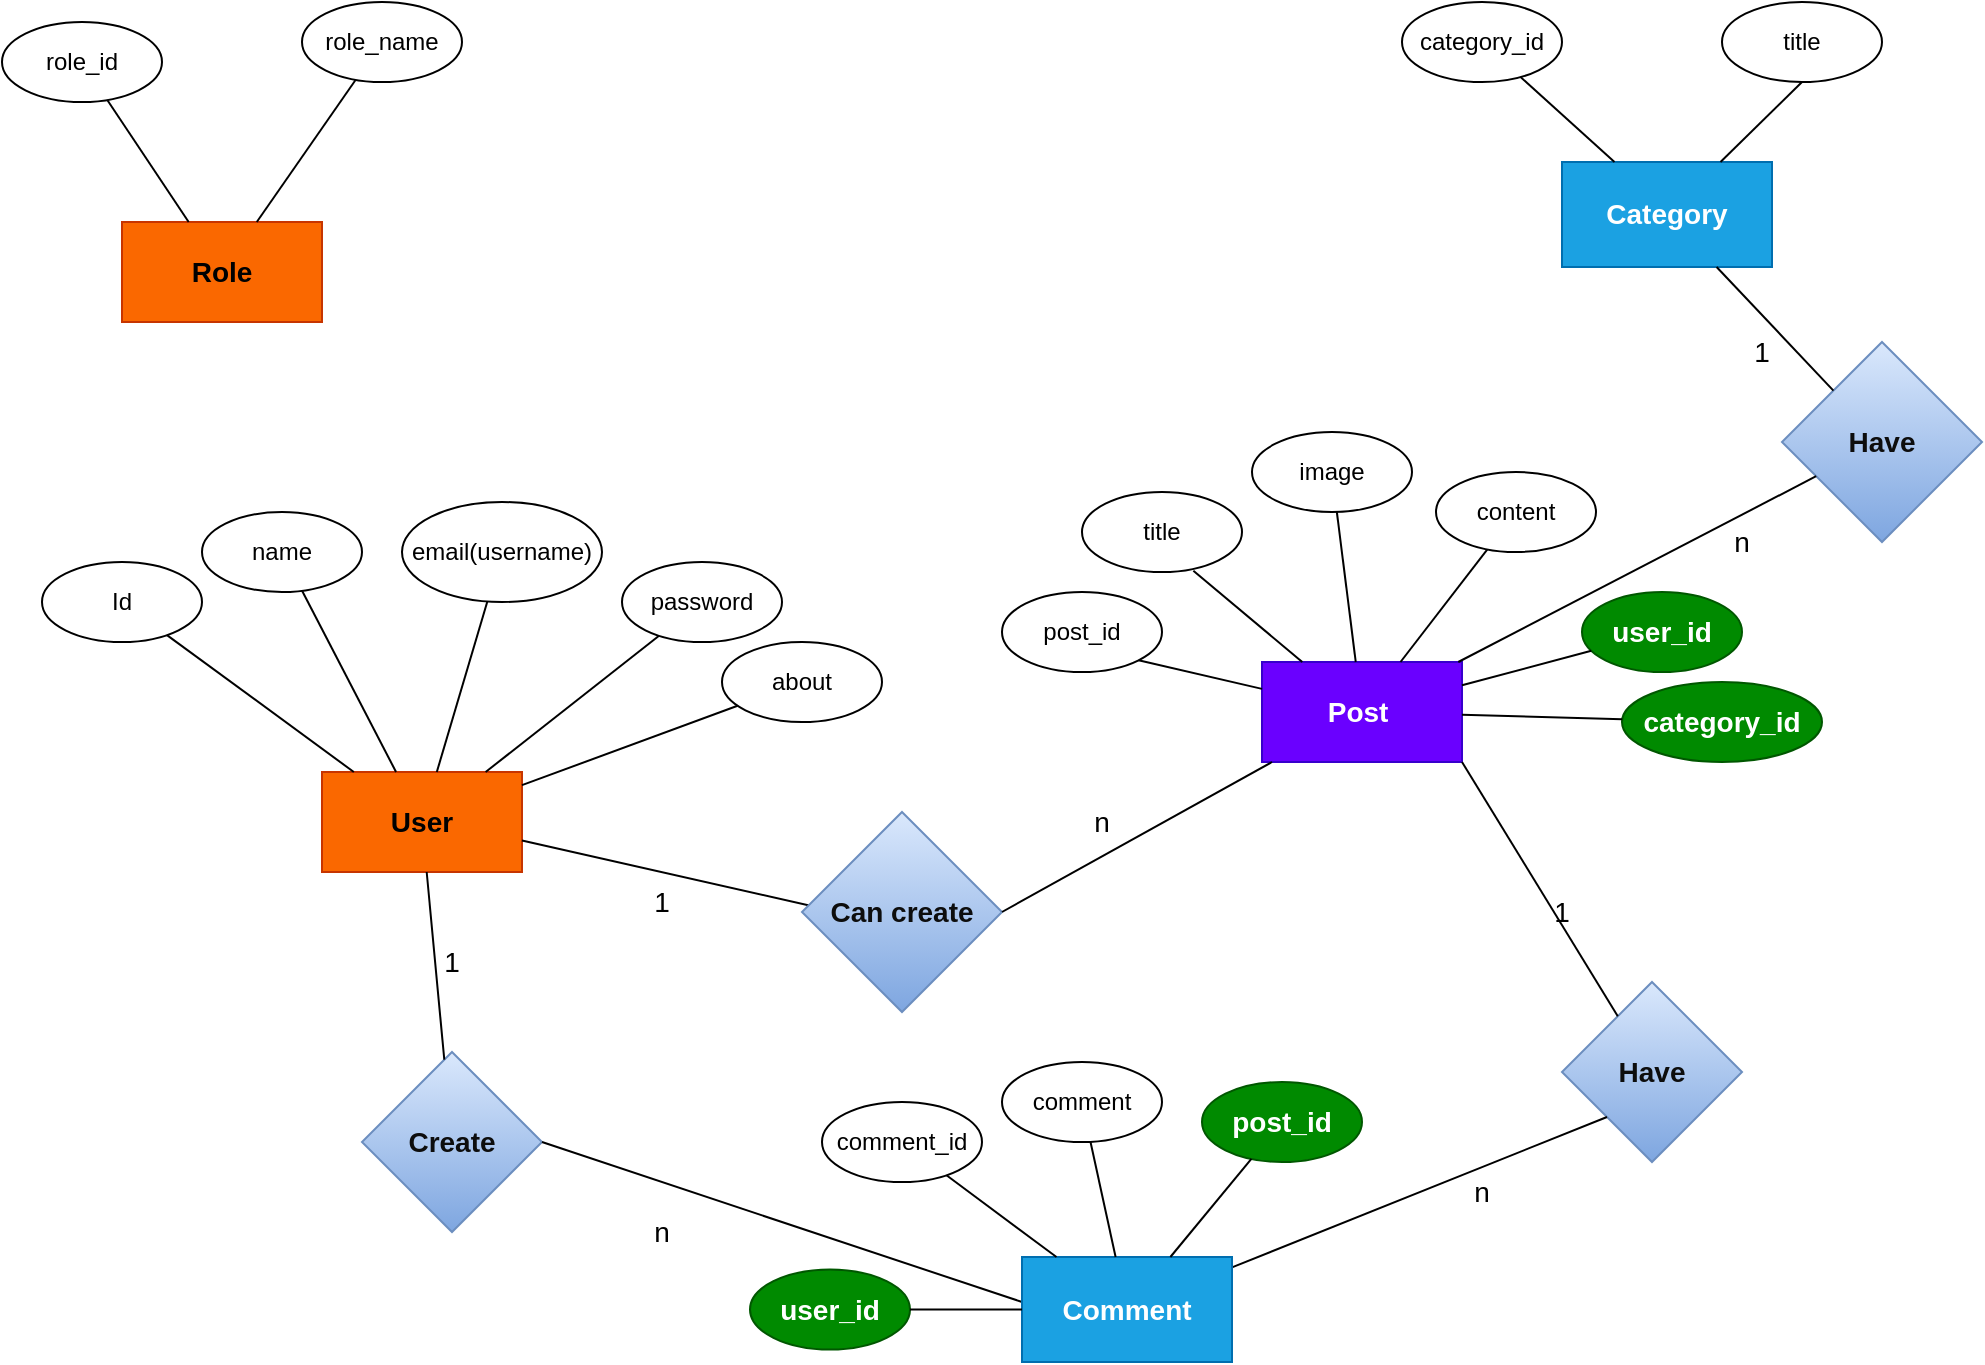 <mxfile version="24.6.1" type="github">
  <diagram name="Страница-1" id="DRMGlOuHPdDqc-WepTBW">
    <mxGraphModel dx="1050" dy="522" grid="1" gridSize="10" guides="1" tooltips="1" connect="1" arrows="1" fold="1" page="1" pageScale="1" pageWidth="827" pageHeight="1169" math="0" shadow="0">
      <root>
        <mxCell id="0" />
        <mxCell id="1" parent="0" />
        <mxCell id="rcdka4dT73BmLoimHbHu-11" value="&lt;font color=&quot;#0d0d0d&quot;&gt;&lt;span style=&quot;font-size: 14px;&quot;&gt;&lt;b&gt;Create&lt;/b&gt;&lt;/span&gt;&lt;/font&gt;" style="rhombus;whiteSpace=wrap;html=1;fillColor=#dae8fc;strokeColor=#6c8ebf;gradientColor=#7ea6e0;" vertex="1" parent="1">
          <mxGeometry x="230" y="685" width="90" height="90" as="geometry" />
        </mxCell>
        <mxCell id="rcdka4dT73BmLoimHbHu-12" value="" style="group" vertex="1" connectable="0" parent="1">
          <mxGeometry x="550" y="375" width="410" height="180" as="geometry" />
        </mxCell>
        <mxCell id="rcdka4dT73BmLoimHbHu-13" value="&lt;font style=&quot;font-size: 14px;&quot;&gt;&lt;b&gt;Post&amp;nbsp;&lt;/b&gt;&lt;/font&gt;" style="rounded=0;whiteSpace=wrap;html=1;fillColor=#6a00ff;strokeColor=#3700CC;fontColor=#ffffff;" vertex="1" parent="rcdka4dT73BmLoimHbHu-12">
          <mxGeometry x="130" y="115" width="100" height="50" as="geometry" />
        </mxCell>
        <mxCell id="rcdka4dT73BmLoimHbHu-14" value="post_id" style="ellipse;whiteSpace=wrap;html=1;" vertex="1" parent="rcdka4dT73BmLoimHbHu-12">
          <mxGeometry y="80" width="80" height="40" as="geometry" />
        </mxCell>
        <mxCell id="rcdka4dT73BmLoimHbHu-15" value="image" style="ellipse;whiteSpace=wrap;html=1;" vertex="1" parent="rcdka4dT73BmLoimHbHu-12">
          <mxGeometry x="125" width="80" height="40" as="geometry" />
        </mxCell>
        <mxCell id="rcdka4dT73BmLoimHbHu-16" value="title" style="ellipse;whiteSpace=wrap;html=1;" vertex="1" parent="rcdka4dT73BmLoimHbHu-12">
          <mxGeometry x="40" y="30" width="80" height="40" as="geometry" />
        </mxCell>
        <mxCell id="rcdka4dT73BmLoimHbHu-17" value="content" style="ellipse;whiteSpace=wrap;html=1;" vertex="1" parent="rcdka4dT73BmLoimHbHu-12">
          <mxGeometry x="217" y="20" width="80" height="40" as="geometry" />
        </mxCell>
        <mxCell id="rcdka4dT73BmLoimHbHu-18" value="&lt;b&gt;&lt;font style=&quot;font-size: 14px;&quot;&gt;user_id&lt;/font&gt;&lt;/b&gt;" style="ellipse;whiteSpace=wrap;html=1;fillColor=#008a00;strokeColor=#005700;fontColor=#ffffff;" vertex="1" parent="rcdka4dT73BmLoimHbHu-12">
          <mxGeometry x="290" y="80" width="80" height="40" as="geometry" />
        </mxCell>
        <mxCell id="rcdka4dT73BmLoimHbHu-19" value="" style="endArrow=none;html=1;rounded=0;entryX=1;entryY=1;entryDx=0;entryDy=0;" edge="1" parent="rcdka4dT73BmLoimHbHu-12" source="rcdka4dT73BmLoimHbHu-13" target="rcdka4dT73BmLoimHbHu-14">
          <mxGeometry width="50" height="50" relative="1" as="geometry">
            <mxPoint x="170" y="210" as="sourcePoint" />
            <mxPoint x="220" y="160" as="targetPoint" />
          </mxGeometry>
        </mxCell>
        <mxCell id="rcdka4dT73BmLoimHbHu-20" value="" style="endArrow=none;html=1;rounded=0;exitX=0.696;exitY=0.985;exitDx=0;exitDy=0;exitPerimeter=0;" edge="1" parent="rcdka4dT73BmLoimHbHu-12" source="rcdka4dT73BmLoimHbHu-16" target="rcdka4dT73BmLoimHbHu-13">
          <mxGeometry width="50" height="50" relative="1" as="geometry">
            <mxPoint x="170" y="210" as="sourcePoint" />
            <mxPoint x="220" y="160" as="targetPoint" />
          </mxGeometry>
        </mxCell>
        <mxCell id="rcdka4dT73BmLoimHbHu-21" value="" style="endArrow=none;html=1;rounded=0;" edge="1" parent="rcdka4dT73BmLoimHbHu-12" source="rcdka4dT73BmLoimHbHu-15" target="rcdka4dT73BmLoimHbHu-13">
          <mxGeometry width="50" height="50" relative="1" as="geometry">
            <mxPoint x="106" y="79" as="sourcePoint" />
            <mxPoint x="160" y="210" as="targetPoint" />
          </mxGeometry>
        </mxCell>
        <mxCell id="rcdka4dT73BmLoimHbHu-22" value="" style="endArrow=none;html=1;rounded=0;" edge="1" parent="rcdka4dT73BmLoimHbHu-12" source="rcdka4dT73BmLoimHbHu-17" target="rcdka4dT73BmLoimHbHu-13">
          <mxGeometry width="50" height="50" relative="1" as="geometry">
            <mxPoint x="179" y="50" as="sourcePoint" />
            <mxPoint x="210" y="230" as="targetPoint" />
          </mxGeometry>
        </mxCell>
        <mxCell id="rcdka4dT73BmLoimHbHu-23" value="" style="endArrow=none;html=1;rounded=0;" edge="1" parent="rcdka4dT73BmLoimHbHu-12" source="rcdka4dT73BmLoimHbHu-18" target="rcdka4dT73BmLoimHbHu-13">
          <mxGeometry width="50" height="50" relative="1" as="geometry">
            <mxPoint x="251" y="68" as="sourcePoint" />
            <mxPoint x="260" y="180" as="targetPoint" />
          </mxGeometry>
        </mxCell>
        <mxCell id="rcdka4dT73BmLoimHbHu-95" value="&lt;span style=&quot;font-size: 14px;&quot;&gt;&lt;b&gt;category_id&lt;/b&gt;&lt;/span&gt;" style="ellipse;whiteSpace=wrap;html=1;fillColor=#008a00;strokeColor=#005700;fontColor=#ffffff;" vertex="1" parent="rcdka4dT73BmLoimHbHu-12">
          <mxGeometry x="310" y="125" width="100" height="40" as="geometry" />
        </mxCell>
        <mxCell id="rcdka4dT73BmLoimHbHu-99" value="" style="endArrow=none;html=1;rounded=0;" edge="1" parent="rcdka4dT73BmLoimHbHu-12" source="rcdka4dT73BmLoimHbHu-95" target="rcdka4dT73BmLoimHbHu-13">
          <mxGeometry width="50" height="50" relative="1" as="geometry">
            <mxPoint x="40" y="155" as="sourcePoint" />
            <mxPoint x="90" y="105" as="targetPoint" />
          </mxGeometry>
        </mxCell>
        <mxCell id="rcdka4dT73BmLoimHbHu-94" value="n" style="text;html=1;align=center;verticalAlign=middle;whiteSpace=wrap;rounded=0;fontSize=14;" vertex="1" parent="rcdka4dT73BmLoimHbHu-12">
          <mxGeometry x="340" y="40" width="60" height="30" as="geometry" />
        </mxCell>
        <mxCell id="rcdka4dT73BmLoimHbHu-24" value="" style="group" vertex="1" connectable="0" parent="1">
          <mxGeometry x="50" y="410" width="440" height="215" as="geometry" />
        </mxCell>
        <mxCell id="rcdka4dT73BmLoimHbHu-25" value="&lt;font style=&quot;font-size: 14px;&quot;&gt;&lt;b&gt;User&lt;/b&gt;&lt;/font&gt;" style="rounded=0;whiteSpace=wrap;html=1;fillColor=#fa6800;strokeColor=#C73500;fontColor=#000000;" vertex="1" parent="rcdka4dT73BmLoimHbHu-24">
          <mxGeometry x="160" y="135" width="100" height="50" as="geometry" />
        </mxCell>
        <mxCell id="rcdka4dT73BmLoimHbHu-26" value="Id" style="ellipse;whiteSpace=wrap;html=1;" vertex="1" parent="rcdka4dT73BmLoimHbHu-24">
          <mxGeometry x="20" y="30" width="80" height="40" as="geometry" />
        </mxCell>
        <mxCell id="rcdka4dT73BmLoimHbHu-27" value="email(username)" style="ellipse;whiteSpace=wrap;html=1;" vertex="1" parent="rcdka4dT73BmLoimHbHu-24">
          <mxGeometry x="200" width="100" height="50" as="geometry" />
        </mxCell>
        <mxCell id="rcdka4dT73BmLoimHbHu-28" value="password" style="ellipse;whiteSpace=wrap;html=1;" vertex="1" parent="rcdka4dT73BmLoimHbHu-24">
          <mxGeometry x="310" y="30" width="80" height="40" as="geometry" />
        </mxCell>
        <mxCell id="rcdka4dT73BmLoimHbHu-29" value="name" style="ellipse;whiteSpace=wrap;html=1;" vertex="1" parent="rcdka4dT73BmLoimHbHu-24">
          <mxGeometry x="100" y="5" width="80" height="40" as="geometry" />
        </mxCell>
        <mxCell id="rcdka4dT73BmLoimHbHu-30" value="" style="endArrow=none;html=1;rounded=0;" edge="1" parent="rcdka4dT73BmLoimHbHu-24" source="rcdka4dT73BmLoimHbHu-26" target="rcdka4dT73BmLoimHbHu-25">
          <mxGeometry width="50" height="50" relative="1" as="geometry">
            <mxPoint x="60" y="152" as="sourcePoint" />
            <mxPoint x="110" y="102" as="targetPoint" />
          </mxGeometry>
        </mxCell>
        <mxCell id="rcdka4dT73BmLoimHbHu-31" value="" style="endArrow=none;html=1;rounded=0;" edge="1" parent="rcdka4dT73BmLoimHbHu-24" source="rcdka4dT73BmLoimHbHu-25" target="rcdka4dT73BmLoimHbHu-29">
          <mxGeometry width="50" height="50" relative="1" as="geometry">
            <mxPoint x="340" y="140" as="sourcePoint" />
            <mxPoint x="390" y="90" as="targetPoint" />
          </mxGeometry>
        </mxCell>
        <mxCell id="rcdka4dT73BmLoimHbHu-32" value="" style="endArrow=none;html=1;rounded=0;" edge="1" parent="rcdka4dT73BmLoimHbHu-24" source="rcdka4dT73BmLoimHbHu-25" target="rcdka4dT73BmLoimHbHu-27">
          <mxGeometry width="50" height="50" relative="1" as="geometry">
            <mxPoint x="250" y="120" as="sourcePoint" />
            <mxPoint x="170" y="59" as="targetPoint" />
          </mxGeometry>
        </mxCell>
        <mxCell id="rcdka4dT73BmLoimHbHu-33" value="" style="endArrow=none;html=1;rounded=0;" edge="1" parent="rcdka4dT73BmLoimHbHu-24" source="rcdka4dT73BmLoimHbHu-25" target="rcdka4dT73BmLoimHbHu-28">
          <mxGeometry width="50" height="50" relative="1" as="geometry">
            <mxPoint x="320" y="150" as="sourcePoint" />
            <mxPoint x="269" y="59" as="targetPoint" />
          </mxGeometry>
        </mxCell>
        <mxCell id="rcdka4dT73BmLoimHbHu-34" value="about" style="ellipse;whiteSpace=wrap;html=1;" vertex="1" parent="rcdka4dT73BmLoimHbHu-24">
          <mxGeometry x="360" y="70" width="80" height="40" as="geometry" />
        </mxCell>
        <mxCell id="rcdka4dT73BmLoimHbHu-35" value="" style="endArrow=none;html=1;rounded=0;" edge="1" parent="rcdka4dT73BmLoimHbHu-24" source="rcdka4dT73BmLoimHbHu-25" target="rcdka4dT73BmLoimHbHu-34">
          <mxGeometry width="50" height="50" relative="1" as="geometry">
            <mxPoint x="340" y="190" as="sourcePoint" />
            <mxPoint x="390" y="140" as="targetPoint" />
          </mxGeometry>
        </mxCell>
        <mxCell id="rcdka4dT73BmLoimHbHu-45" value="" style="endArrow=none;html=1;rounded=0;" edge="1" parent="rcdka4dT73BmLoimHbHu-24">
          <mxGeometry width="50" height="50" relative="1" as="geometry">
            <mxPoint x="418" y="205" as="sourcePoint" />
            <mxPoint x="260" y="169.286" as="targetPoint" />
          </mxGeometry>
        </mxCell>
        <mxCell id="rcdka4dT73BmLoimHbHu-48" value="1" style="text;html=1;align=center;verticalAlign=middle;whiteSpace=wrap;rounded=0;fontSize=14;" vertex="1" parent="rcdka4dT73BmLoimHbHu-24">
          <mxGeometry x="300" y="185" width="60" height="30" as="geometry" />
        </mxCell>
        <mxCell id="rcdka4dT73BmLoimHbHu-38" value="&lt;font color=&quot;#0d0d0d&quot;&gt;&lt;span style=&quot;font-size: 14px;&quot;&gt;&lt;b&gt;Have&lt;/b&gt;&lt;/span&gt;&lt;/font&gt;" style="rhombus;whiteSpace=wrap;html=1;fillColor=#dae8fc;strokeColor=#6c8ebf;gradientColor=#7ea6e0;" vertex="1" parent="1">
          <mxGeometry x="830" y="650" width="90" height="90" as="geometry" />
        </mxCell>
        <mxCell id="rcdka4dT73BmLoimHbHu-39" value="&lt;font color=&quot;#0d0d0d&quot;&gt;&lt;span style=&quot;font-size: 14px;&quot;&gt;&lt;b&gt;Can create&lt;/b&gt;&lt;/span&gt;&lt;/font&gt;" style="rhombus;whiteSpace=wrap;html=1;fillColor=#dae8fc;strokeColor=#6c8ebf;gradientColor=#7ea6e0;" vertex="1" parent="1">
          <mxGeometry x="450" y="565" width="100" height="100" as="geometry" />
        </mxCell>
        <mxCell id="rcdka4dT73BmLoimHbHu-49" value="" style="endArrow=none;html=1;rounded=0;exitX=1;exitY=0.5;exitDx=0;exitDy=0;" edge="1" parent="1" source="rcdka4dT73BmLoimHbHu-39" target="rcdka4dT73BmLoimHbHu-13">
          <mxGeometry width="50" height="50" relative="1" as="geometry">
            <mxPoint x="510" y="620" as="sourcePoint" />
            <mxPoint x="560" y="570" as="targetPoint" />
          </mxGeometry>
        </mxCell>
        <mxCell id="rcdka4dT73BmLoimHbHu-51" value="" style="endArrow=none;html=1;rounded=0;entryX=1;entryY=1;entryDx=0;entryDy=0;" edge="1" parent="1" source="rcdka4dT73BmLoimHbHu-38" target="rcdka4dT73BmLoimHbHu-13">
          <mxGeometry width="50" height="50" relative="1" as="geometry">
            <mxPoint x="720" y="650" as="sourcePoint" />
            <mxPoint x="770" y="600" as="targetPoint" />
          </mxGeometry>
        </mxCell>
        <mxCell id="rcdka4dT73BmLoimHbHu-52" value="n" style="text;html=1;align=center;verticalAlign=middle;whiteSpace=wrap;rounded=0;fontSize=14;" vertex="1" parent="1">
          <mxGeometry x="570" y="555" width="60" height="30" as="geometry" />
        </mxCell>
        <mxCell id="rcdka4dT73BmLoimHbHu-54" value="" style="endArrow=none;html=1;rounded=0;" edge="1" parent="1" source="rcdka4dT73BmLoimHbHu-11" target="rcdka4dT73BmLoimHbHu-25">
          <mxGeometry width="50" height="50" relative="1" as="geometry">
            <mxPoint x="330" y="705" as="sourcePoint" />
            <mxPoint x="90" y="625" as="targetPoint" />
          </mxGeometry>
        </mxCell>
        <mxCell id="rcdka4dT73BmLoimHbHu-55" value="1" style="text;html=1;align=center;verticalAlign=middle;whiteSpace=wrap;rounded=0;fontSize=14;" vertex="1" parent="1">
          <mxGeometry x="245" y="625" width="60" height="30" as="geometry" />
        </mxCell>
        <mxCell id="rcdka4dT73BmLoimHbHu-56" value="n" style="text;html=1;align=center;verticalAlign=middle;whiteSpace=wrap;rounded=0;fontSize=14;" vertex="1" parent="1">
          <mxGeometry x="350" y="760" width="60" height="30" as="geometry" />
        </mxCell>
        <mxCell id="rcdka4dT73BmLoimHbHu-57" value="1" style="text;html=1;align=center;verticalAlign=middle;whiteSpace=wrap;rounded=0;fontSize=14;" vertex="1" parent="1">
          <mxGeometry x="800" y="600" width="60" height="30" as="geometry" />
        </mxCell>
        <mxCell id="rcdka4dT73BmLoimHbHu-62" value="n" style="text;html=1;align=center;verticalAlign=middle;whiteSpace=wrap;rounded=0;fontSize=14;" vertex="1" parent="1">
          <mxGeometry x="760" y="740" width="60" height="30" as="geometry" />
        </mxCell>
        <mxCell id="rcdka4dT73BmLoimHbHu-66" value="" style="group" vertex="1" connectable="0" parent="1">
          <mxGeometry x="320" y="690" width="410" height="150" as="geometry" />
        </mxCell>
        <mxCell id="rcdka4dT73BmLoimHbHu-61" value="" style="endArrow=none;html=1;rounded=0;entryX=0;entryY=1;entryDx=0;entryDy=0;" edge="1" parent="rcdka4dT73BmLoimHbHu-66" source="rcdka4dT73BmLoimHbHu-1" target="rcdka4dT73BmLoimHbHu-38">
          <mxGeometry width="50" height="50" relative="1" as="geometry">
            <mxPoint x="563" y="-8" as="sourcePoint" />
            <mxPoint x="460" y="-115" as="targetPoint" />
          </mxGeometry>
        </mxCell>
        <mxCell id="rcdka4dT73BmLoimHbHu-65" value="" style="group" vertex="1" connectable="0" parent="rcdka4dT73BmLoimHbHu-66">
          <mxGeometry width="410" height="150" as="geometry" />
        </mxCell>
        <mxCell id="rcdka4dT73BmLoimHbHu-53" value="" style="endArrow=none;html=1;rounded=0;" edge="1" parent="rcdka4dT73BmLoimHbHu-65">
          <mxGeometry width="50" height="50" relative="1" as="geometry">
            <mxPoint x="240" y="120" as="sourcePoint" />
            <mxPoint y="40" as="targetPoint" />
          </mxGeometry>
        </mxCell>
        <mxCell id="rcdka4dT73BmLoimHbHu-64" value="" style="group" vertex="1" connectable="0" parent="rcdka4dT73BmLoimHbHu-65">
          <mxGeometry x="104" width="306" height="150" as="geometry" />
        </mxCell>
        <mxCell id="rcdka4dT73BmLoimHbHu-1" value="&lt;font style=&quot;font-size: 14px;&quot;&gt;&lt;b&gt;Comment&lt;/b&gt;&lt;/font&gt;" style="rounded=0;whiteSpace=wrap;html=1;fillColor=#1ba1e2;fontColor=#ffffff;strokeColor=#006EAF;" vertex="1" parent="rcdka4dT73BmLoimHbHu-64">
          <mxGeometry x="136" y="97.5" width="105" height="52.5" as="geometry" />
        </mxCell>
        <mxCell id="rcdka4dT73BmLoimHbHu-2" value="comment_id" style="ellipse;whiteSpace=wrap;html=1;" vertex="1" parent="rcdka4dT73BmLoimHbHu-64">
          <mxGeometry x="36" y="20" width="80" height="40" as="geometry" />
        </mxCell>
        <mxCell id="rcdka4dT73BmLoimHbHu-3" value="&lt;b&gt;&lt;font style=&quot;font-size: 14px;&quot;&gt;post_id&lt;/font&gt;&lt;/b&gt;" style="ellipse;whiteSpace=wrap;html=1;fillColor=#008a00;fontColor=#ffffff;strokeColor=#005700;" vertex="1" parent="rcdka4dT73BmLoimHbHu-64">
          <mxGeometry x="226" y="10" width="80" height="40" as="geometry" />
        </mxCell>
        <mxCell id="rcdka4dT73BmLoimHbHu-4" value="&lt;b&gt;&lt;font style=&quot;font-size: 14px;&quot;&gt;user_id&lt;/font&gt;&lt;/b&gt;" style="ellipse;whiteSpace=wrap;html=1;fillColor=#008a00;strokeColor=#005700;fontColor=#ffffff;" vertex="1" parent="rcdka4dT73BmLoimHbHu-64">
          <mxGeometry y="103.75" width="80" height="40" as="geometry" />
        </mxCell>
        <mxCell id="rcdka4dT73BmLoimHbHu-5" value="" style="endArrow=none;html=1;rounded=0;" edge="1" parent="rcdka4dT73BmLoimHbHu-64" source="rcdka4dT73BmLoimHbHu-4" target="rcdka4dT73BmLoimHbHu-1">
          <mxGeometry width="50" height="50" relative="1" as="geometry">
            <mxPoint x="45.439" y="136.663" as="sourcePoint" />
            <mxPoint x="96" y="120" as="targetPoint" />
          </mxGeometry>
        </mxCell>
        <mxCell id="rcdka4dT73BmLoimHbHu-6" value="" style="endArrow=none;html=1;rounded=0;" edge="1" parent="rcdka4dT73BmLoimHbHu-64" source="rcdka4dT73BmLoimHbHu-2" target="rcdka4dT73BmLoimHbHu-1">
          <mxGeometry width="50" height="50" relative="1" as="geometry">
            <mxPoint x="55" y="147" as="sourcePoint" />
            <mxPoint x="96" y="200" as="targetPoint" />
          </mxGeometry>
        </mxCell>
        <mxCell id="rcdka4dT73BmLoimHbHu-7" value="" style="endArrow=none;html=1;rounded=0;" edge="1" parent="rcdka4dT73BmLoimHbHu-64" target="rcdka4dT73BmLoimHbHu-1" source="rcdka4dT73BmLoimHbHu-10">
          <mxGeometry width="50" height="50" relative="1" as="geometry">
            <mxPoint x="170" y="45" as="sourcePoint" />
            <mxPoint x="152" y="108" as="targetPoint" />
          </mxGeometry>
        </mxCell>
        <mxCell id="rcdka4dT73BmLoimHbHu-8" value="" style="endArrow=none;html=1;rounded=0;" edge="1" parent="rcdka4dT73BmLoimHbHu-64" source="rcdka4dT73BmLoimHbHu-1" target="rcdka4dT73BmLoimHbHu-3">
          <mxGeometry width="50" height="50" relative="1" as="geometry">
            <mxPoint x="228.5" y="120" as="sourcePoint" />
            <mxPoint x="319.5" y="111" as="targetPoint" />
          </mxGeometry>
        </mxCell>
        <mxCell id="rcdka4dT73BmLoimHbHu-10" value="comment" style="ellipse;whiteSpace=wrap;html=1;" vertex="1" parent="rcdka4dT73BmLoimHbHu-64">
          <mxGeometry x="126" width="80" height="40" as="geometry" />
        </mxCell>
        <mxCell id="rcdka4dT73BmLoimHbHu-87" value="&lt;font color=&quot;#0d0d0d&quot;&gt;&lt;span style=&quot;font-size: 14px;&quot;&gt;&lt;b&gt;Have&lt;/b&gt;&lt;/span&gt;&lt;/font&gt;" style="rhombus;whiteSpace=wrap;html=1;fillColor=#dae8fc;strokeColor=#6c8ebf;gradientColor=#7ea6e0;" vertex="1" parent="1">
          <mxGeometry x="940" y="330" width="100" height="100" as="geometry" />
        </mxCell>
        <mxCell id="rcdka4dT73BmLoimHbHu-88" value="" style="group" vertex="1" connectable="0" parent="1">
          <mxGeometry x="750" y="160" width="240" height="132.5" as="geometry" />
        </mxCell>
        <mxCell id="rcdka4dT73BmLoimHbHu-63" value="&lt;span style=&quot;font-size: 14px;&quot;&gt;&lt;b&gt;Category&lt;/b&gt;&lt;/span&gt;" style="rounded=0;whiteSpace=wrap;html=1;fillColor=#1ba1e2;fontColor=#ffffff;strokeColor=#006EAF;" vertex="1" parent="rcdka4dT73BmLoimHbHu-88">
          <mxGeometry x="80" y="80" width="105" height="52.5" as="geometry" />
        </mxCell>
        <mxCell id="rcdka4dT73BmLoimHbHu-82" value="category_id" style="ellipse;whiteSpace=wrap;html=1;" vertex="1" parent="rcdka4dT73BmLoimHbHu-88">
          <mxGeometry width="80" height="40" as="geometry" />
        </mxCell>
        <mxCell id="rcdka4dT73BmLoimHbHu-83" value="title" style="ellipse;whiteSpace=wrap;html=1;" vertex="1" parent="rcdka4dT73BmLoimHbHu-88">
          <mxGeometry x="160" width="80" height="40" as="geometry" />
        </mxCell>
        <mxCell id="rcdka4dT73BmLoimHbHu-84" value="" style="endArrow=none;html=1;rounded=0;exitX=0.25;exitY=0;exitDx=0;exitDy=0;" edge="1" parent="rcdka4dT73BmLoimHbHu-88" source="rcdka4dT73BmLoimHbHu-63" target="rcdka4dT73BmLoimHbHu-82">
          <mxGeometry width="50" height="50" relative="1" as="geometry">
            <mxPoint x="-180" y="130" as="sourcePoint" />
            <mxPoint x="-130" y="80" as="targetPoint" />
          </mxGeometry>
        </mxCell>
        <mxCell id="rcdka4dT73BmLoimHbHu-85" value="" style="endArrow=none;html=1;rounded=0;entryX=0.5;entryY=1;entryDx=0;entryDy=0;" edge="1" parent="rcdka4dT73BmLoimHbHu-88" source="rcdka4dT73BmLoimHbHu-63" target="rcdka4dT73BmLoimHbHu-83">
          <mxGeometry width="50" height="50" relative="1" as="geometry">
            <mxPoint x="116" y="110" as="sourcePoint" />
            <mxPoint x="65" y="48" as="targetPoint" />
          </mxGeometry>
        </mxCell>
        <mxCell id="rcdka4dT73BmLoimHbHu-89" value="" style="endArrow=none;html=1;rounded=0;" edge="1" parent="1" source="rcdka4dT73BmLoimHbHu-87" target="rcdka4dT73BmLoimHbHu-63">
          <mxGeometry width="50" height="50" relative="1" as="geometry">
            <mxPoint x="580" y="430" as="sourcePoint" />
            <mxPoint x="630" y="380" as="targetPoint" />
          </mxGeometry>
        </mxCell>
        <mxCell id="rcdka4dT73BmLoimHbHu-90" value="" style="endArrow=none;html=1;rounded=0;" edge="1" parent="1" source="rcdka4dT73BmLoimHbHu-87" target="rcdka4dT73BmLoimHbHu-13">
          <mxGeometry width="50" height="50" relative="1" as="geometry">
            <mxPoint x="580" y="430" as="sourcePoint" />
            <mxPoint x="630" y="380" as="targetPoint" />
          </mxGeometry>
        </mxCell>
        <mxCell id="rcdka4dT73BmLoimHbHu-93" value="1" style="text;html=1;align=center;verticalAlign=middle;whiteSpace=wrap;rounded=0;fontSize=14;" vertex="1" parent="1">
          <mxGeometry x="900" y="320" width="60" height="30" as="geometry" />
        </mxCell>
        <mxCell id="rcdka4dT73BmLoimHbHu-101" value="&lt;span style=&quot;font-size: 14px;&quot;&gt;&lt;b&gt;Role&lt;/b&gt;&lt;/span&gt;" style="rounded=0;whiteSpace=wrap;html=1;fillColor=#fa6800;strokeColor=#C73500;fontColor=#000000;" vertex="1" parent="1">
          <mxGeometry x="110" y="270" width="100" height="50" as="geometry" />
        </mxCell>
        <mxCell id="rcdka4dT73BmLoimHbHu-103" value="role_id" style="ellipse;whiteSpace=wrap;html=1;" vertex="1" parent="1">
          <mxGeometry x="50" y="170" width="80" height="40" as="geometry" />
        </mxCell>
        <mxCell id="rcdka4dT73BmLoimHbHu-104" value="role_name" style="ellipse;whiteSpace=wrap;html=1;" vertex="1" parent="1">
          <mxGeometry x="200" y="160" width="80" height="40" as="geometry" />
        </mxCell>
        <mxCell id="rcdka4dT73BmLoimHbHu-105" value="" style="endArrow=none;html=1;rounded=0;" edge="1" parent="1" source="rcdka4dT73BmLoimHbHu-101" target="rcdka4dT73BmLoimHbHu-103">
          <mxGeometry width="50" height="50" relative="1" as="geometry">
            <mxPoint x="350" y="330" as="sourcePoint" />
            <mxPoint x="400" y="280" as="targetPoint" />
          </mxGeometry>
        </mxCell>
        <mxCell id="rcdka4dT73BmLoimHbHu-106" value="" style="endArrow=none;html=1;rounded=0;" edge="1" parent="1" source="rcdka4dT73BmLoimHbHu-101" target="rcdka4dT73BmLoimHbHu-104">
          <mxGeometry width="50" height="50" relative="1" as="geometry">
            <mxPoint x="153" y="280" as="sourcePoint" />
            <mxPoint x="113" y="219" as="targetPoint" />
          </mxGeometry>
        </mxCell>
      </root>
    </mxGraphModel>
  </diagram>
</mxfile>
